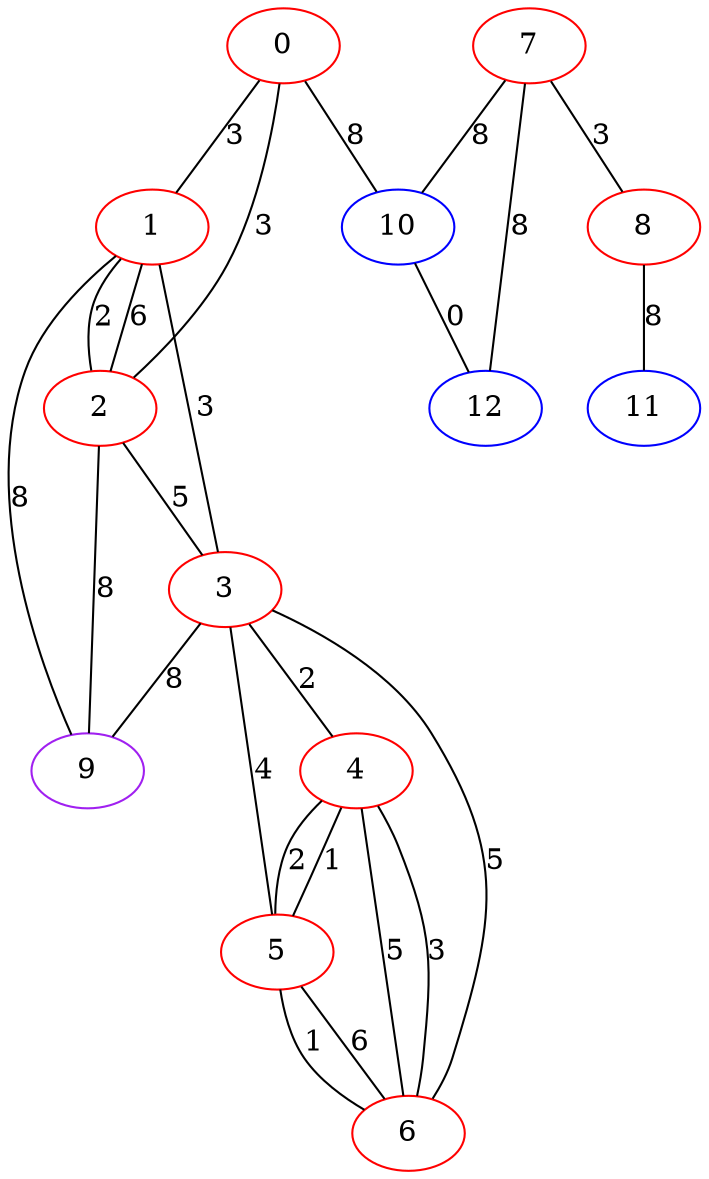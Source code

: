 graph "" {
0 [color=red, weight=1];
1 [color=red, weight=1];
2 [color=red, weight=1];
3 [color=red, weight=1];
4 [color=red, weight=1];
5 [color=red, weight=1];
6 [color=red, weight=1];
7 [color=red, weight=1];
8 [color=red, weight=1];
9 [color=purple, weight=4];
10 [color=blue, weight=3];
11 [color=blue, weight=3];
12 [color=blue, weight=3];
0 -- 1  [key=0, label=3];
0 -- 2  [key=0, label=3];
0 -- 10  [key=0, label=8];
1 -- 9  [key=0, label=8];
1 -- 2  [key=0, label=2];
1 -- 2  [key=1, label=6];
1 -- 3  [key=0, label=3];
2 -- 3  [key=0, label=5];
2 -- 9  [key=0, label=8];
3 -- 4  [key=0, label=2];
3 -- 5  [key=0, label=4];
3 -- 6  [key=0, label=5];
3 -- 9  [key=0, label=8];
4 -- 5  [key=0, label=1];
4 -- 5  [key=1, label=2];
4 -- 6  [key=0, label=5];
4 -- 6  [key=1, label=3];
5 -- 6  [key=0, label=6];
5 -- 6  [key=1, label=1];
7 -- 8  [key=0, label=3];
7 -- 10  [key=0, label=8];
7 -- 12  [key=0, label=8];
8 -- 11  [key=0, label=8];
10 -- 12  [key=0, label=0];
}
